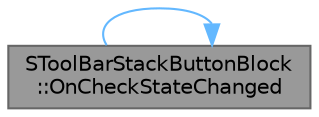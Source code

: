 digraph "SToolBarStackButtonBlock::OnCheckStateChanged"
{
 // INTERACTIVE_SVG=YES
 // LATEX_PDF_SIZE
  bgcolor="transparent";
  edge [fontname=Helvetica,fontsize=10,labelfontname=Helvetica,labelfontsize=10];
  node [fontname=Helvetica,fontsize=10,shape=box,height=0.2,width=0.4];
  rankdir="LR";
  Node1 [id="Node000001",label="SToolBarStackButtonBlock\l::OnCheckStateChanged",height=0.2,width=0.4,color="gray40", fillcolor="grey60", style="filled", fontcolor="black",tooltip="Called by Slate when this tool bar check box button is toggled."];
  Node1 -> Node1 [id="edge1_Node000001_Node000001",color="steelblue1",style="solid",tooltip=" "];
}
